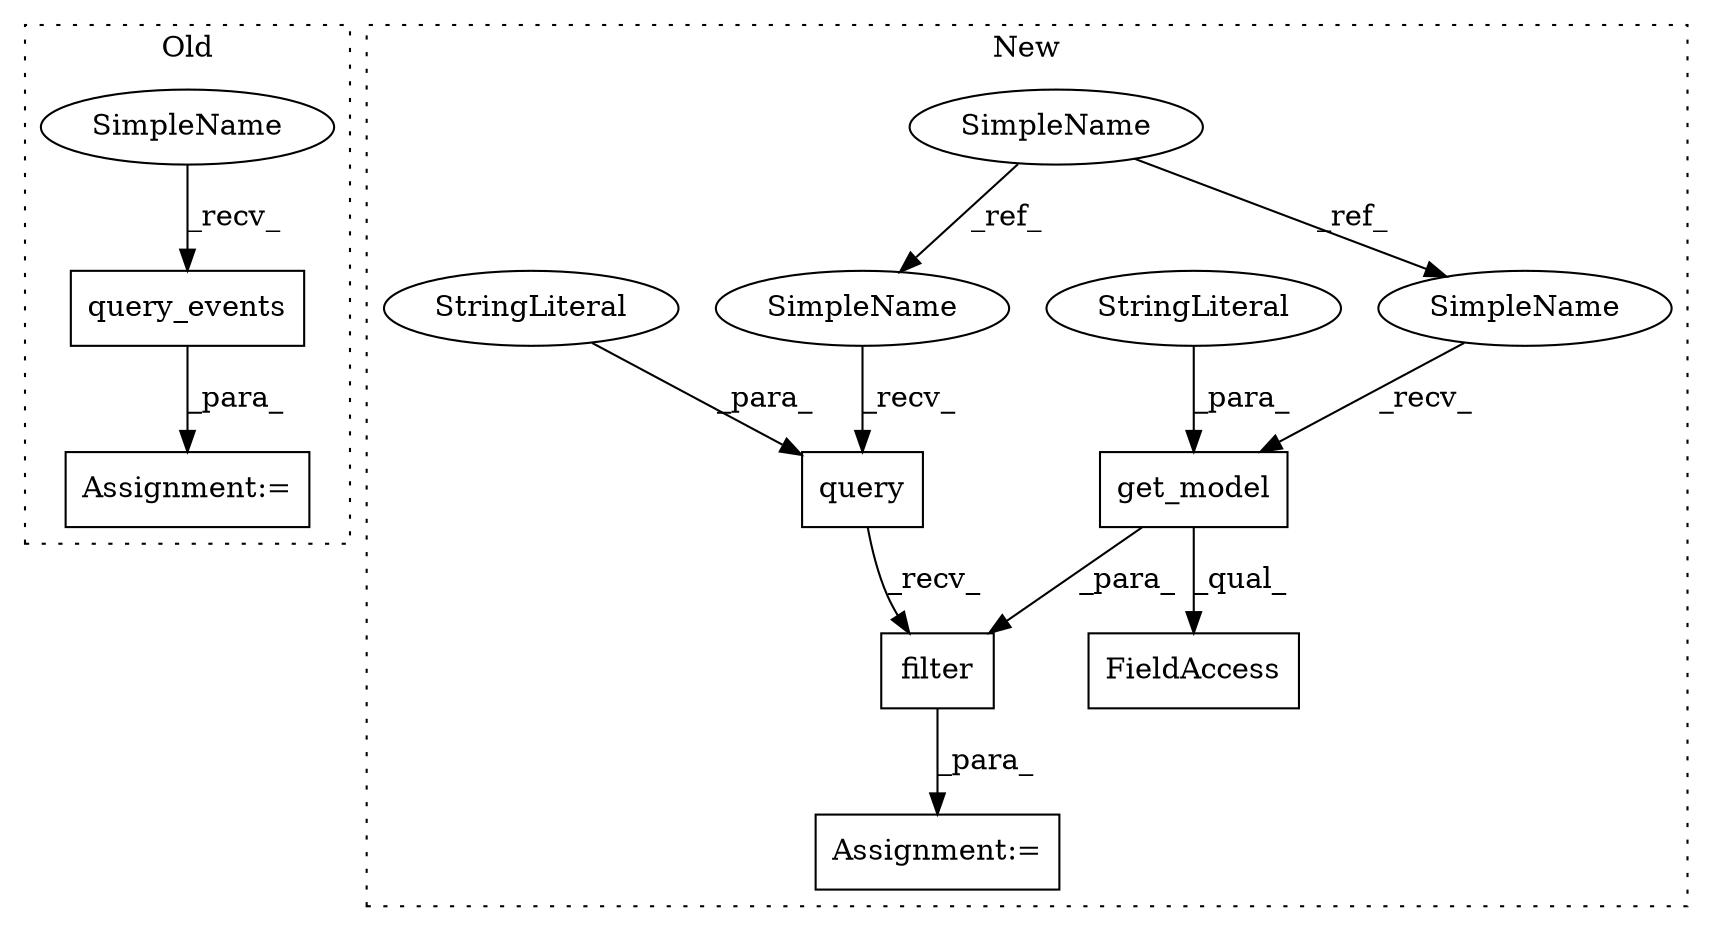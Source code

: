 digraph G {
subgraph cluster0 {
1 [label="query_events" a="32" s="3449,3577" l="13,2" shape="box"];
10 [label="Assignment:=" a="7" s="3439" l="1" shape="box"];
13 [label="SimpleName" a="42" s="3440" l="8" shape="ellipse"];
label = "Old";
style="dotted";
}
subgraph cluster1 {
2 [label="get_model" a="32" s="3369,3387" l="10,1" shape="box"];
3 [label="SimpleName" a="42" s="3065" l="8" shape="ellipse"];
4 [label="query" a="32" s="3409,3423" l="6,1" shape="box"];
5 [label="filter" a="32" s="3425,3495" l="7,1" shape="box"];
6 [label="FieldAccess" a="22" s="3433" l="17" shape="box"];
7 [label="StringLiteral" a="45" s="3379" l="8" shape="ellipse"];
8 [label="StringLiteral" a="45" s="3415" l="8" shape="ellipse"];
9 [label="Assignment:=" a="7" s="3508" l="1" shape="box"];
11 [label="SimpleName" a="42" s="3360" l="8" shape="ellipse"];
12 [label="SimpleName" a="42" s="3400" l="8" shape="ellipse"];
label = "New";
style="dotted";
}
1 -> 10 [label="_para_"];
2 -> 6 [label="_qual_"];
2 -> 5 [label="_para_"];
3 -> 11 [label="_ref_"];
3 -> 12 [label="_ref_"];
4 -> 5 [label="_recv_"];
5 -> 9 [label="_para_"];
7 -> 2 [label="_para_"];
8 -> 4 [label="_para_"];
11 -> 2 [label="_recv_"];
12 -> 4 [label="_recv_"];
13 -> 1 [label="_recv_"];
}